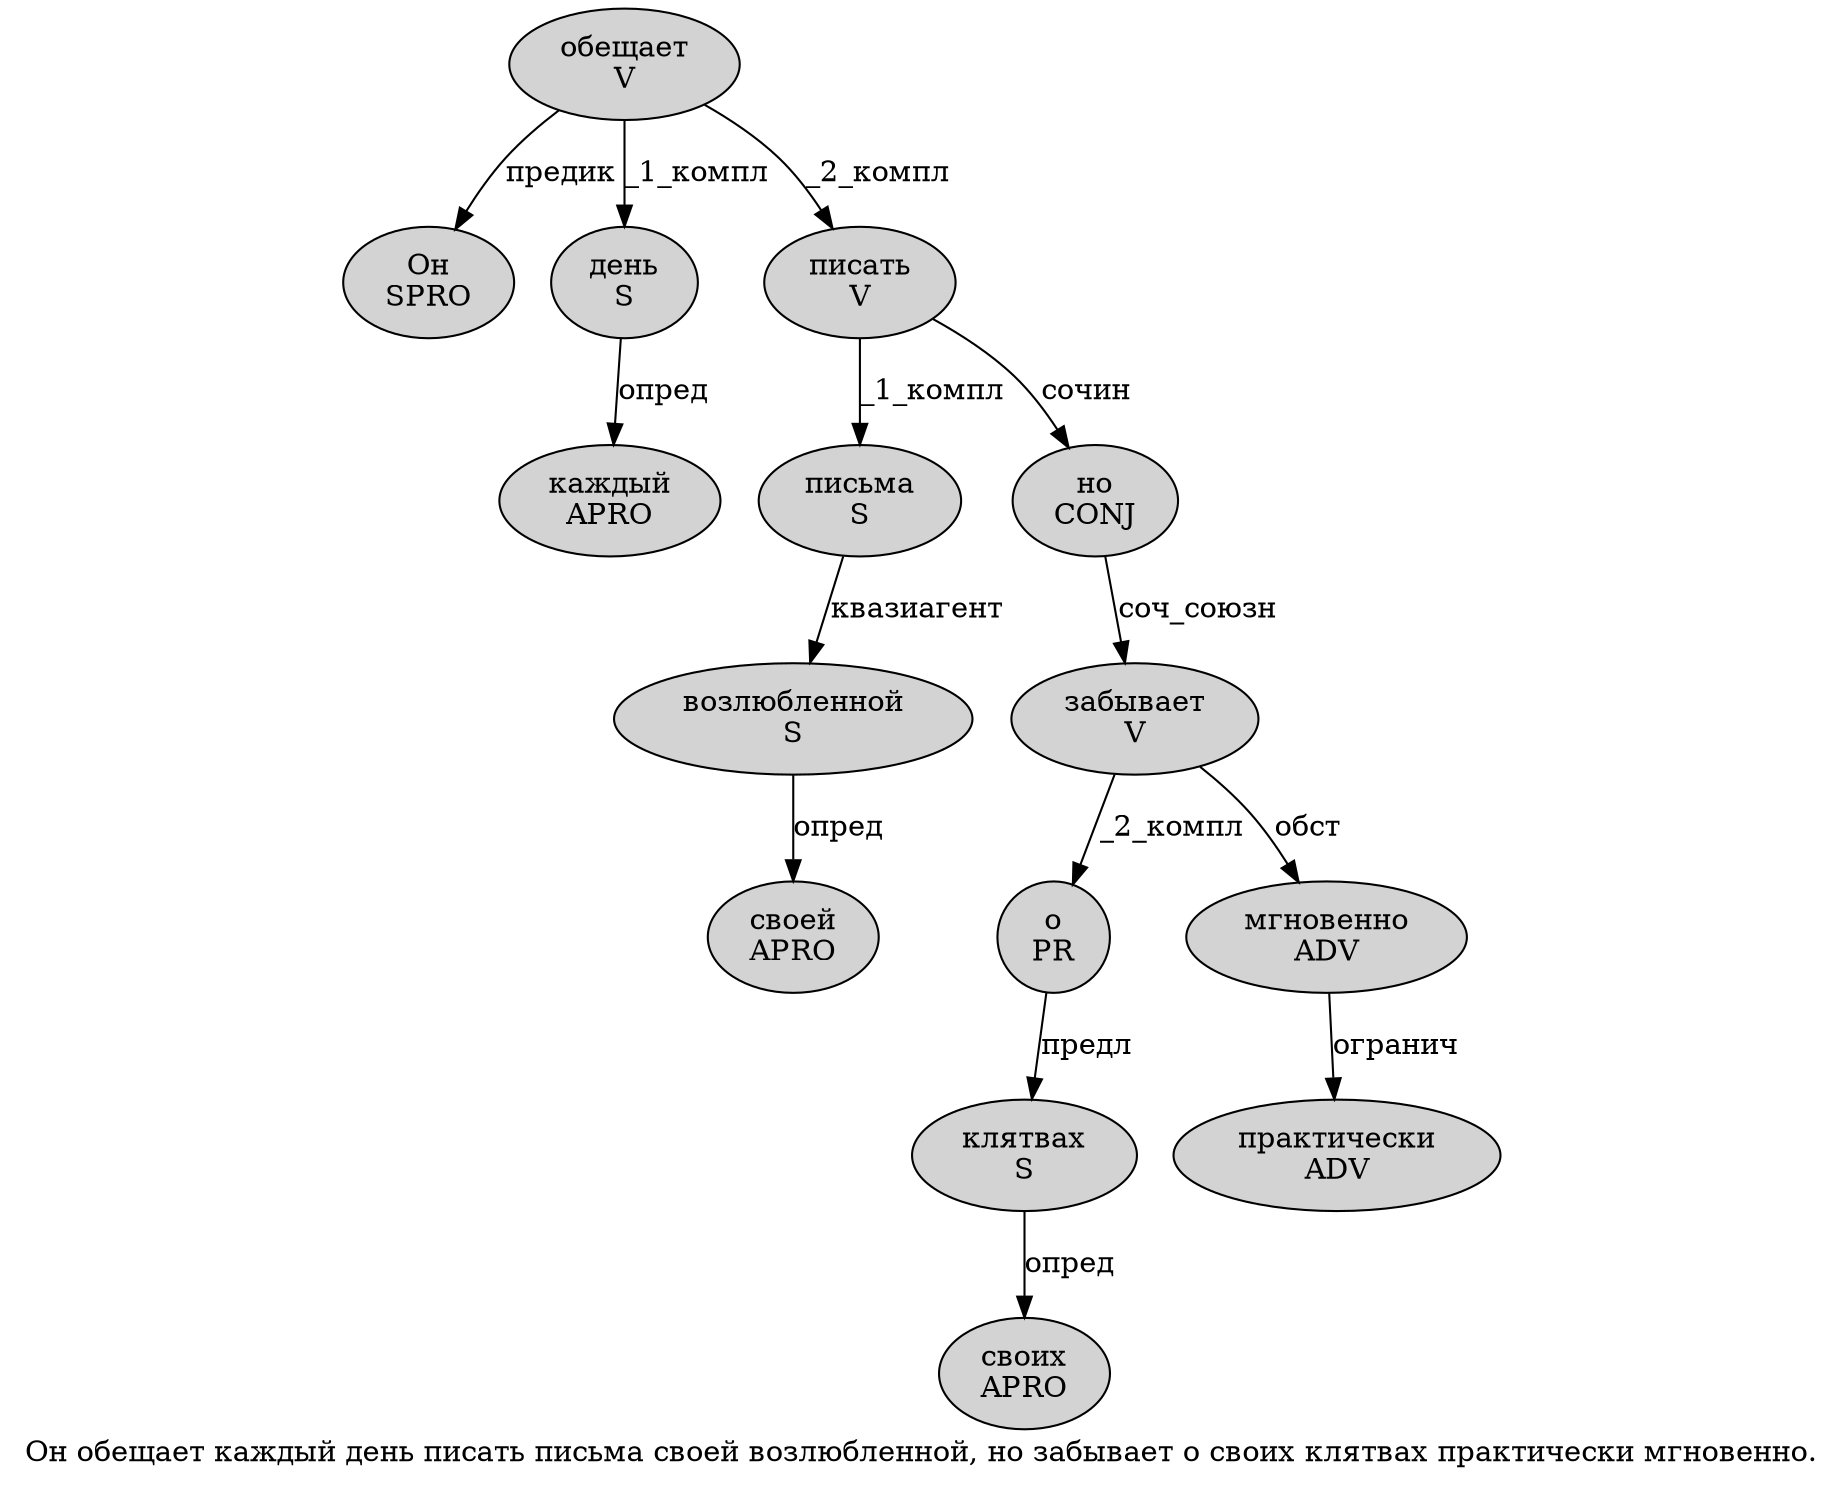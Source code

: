 digraph SENTENCE_45 {
	graph [label="Он обещает каждый день писать письма своей возлюбленной, но забывает о своих клятвах практически мгновенно."]
	node [style=filled]
		0 [label="Он
SPRO" color="" fillcolor=lightgray penwidth=1 shape=ellipse]
		1 [label="обещает
V" color="" fillcolor=lightgray penwidth=1 shape=ellipse]
		2 [label="каждый
APRO" color="" fillcolor=lightgray penwidth=1 shape=ellipse]
		3 [label="день
S" color="" fillcolor=lightgray penwidth=1 shape=ellipse]
		4 [label="писать
V" color="" fillcolor=lightgray penwidth=1 shape=ellipse]
		5 [label="письма
S" color="" fillcolor=lightgray penwidth=1 shape=ellipse]
		6 [label="своей
APRO" color="" fillcolor=lightgray penwidth=1 shape=ellipse]
		7 [label="возлюбленной
S" color="" fillcolor=lightgray penwidth=1 shape=ellipse]
		9 [label="но
CONJ" color="" fillcolor=lightgray penwidth=1 shape=ellipse]
		10 [label="забывает
V" color="" fillcolor=lightgray penwidth=1 shape=ellipse]
		11 [label="о
PR" color="" fillcolor=lightgray penwidth=1 shape=ellipse]
		12 [label="своих
APRO" color="" fillcolor=lightgray penwidth=1 shape=ellipse]
		13 [label="клятвах
S" color="" fillcolor=lightgray penwidth=1 shape=ellipse]
		14 [label="практически
ADV" color="" fillcolor=lightgray penwidth=1 shape=ellipse]
		15 [label="мгновенно
ADV" color="" fillcolor=lightgray penwidth=1 shape=ellipse]
			1 -> 0 [label="предик"]
			1 -> 3 [label="_1_компл"]
			1 -> 4 [label="_2_компл"]
			7 -> 6 [label="опред"]
			11 -> 13 [label="предл"]
			10 -> 11 [label="_2_компл"]
			10 -> 15 [label="обст"]
			5 -> 7 [label="квазиагент"]
			13 -> 12 [label="опред"]
			15 -> 14 [label="огранич"]
			4 -> 5 [label="_1_компл"]
			4 -> 9 [label="сочин"]
			9 -> 10 [label="соч_союзн"]
			3 -> 2 [label="опред"]
}